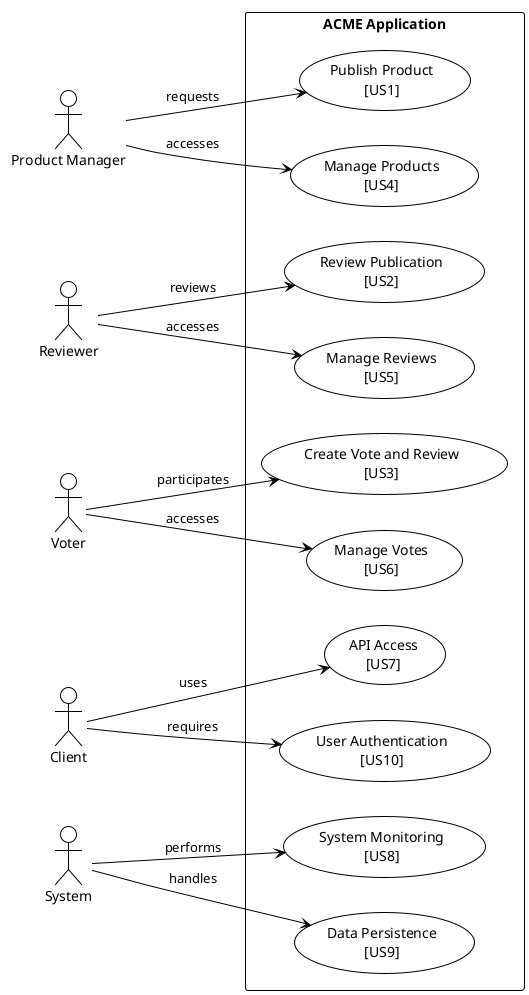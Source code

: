 @startuml
!theme plain

left to right direction
skinparam packageStyle rectangle

actor ProductManager as "Product Manager"
actor Reviewer
actor Voter
actor Client
actor System

rectangle "ACME Application" {
  usecase "Publish Product\n[US1]" as UC1
  usecase "Review Publication\n[US2]" as UC2
  usecase "Create Vote and Review\n[US3]" as UC3
  usecase "Manage Products\n[US4]" as UC4
  usecase "Manage Reviews\n[US5]" as UC5
  usecase "Manage Votes\n[US6]" as UC6
  usecase "API Access\n[US7]" as UC7
  usecase "System Monitoring\n[US8]" as UC8
  usecase "Data Persistence\n[US9]" as UC9
  usecase "User Authentication\n[US10]" as UC10
}

ProductManager --> UC1 : requests
Reviewer --> UC2 : reviews
Voter --> UC3 : participates
ProductManager --> UC4 : accesses
Reviewer --> UC5 : accesses
Voter --> UC6 : accesses
Client --> UC7 : uses
System --> UC8 : performs
System --> UC9 : handles
Client --> UC10 : requires

@enduml
